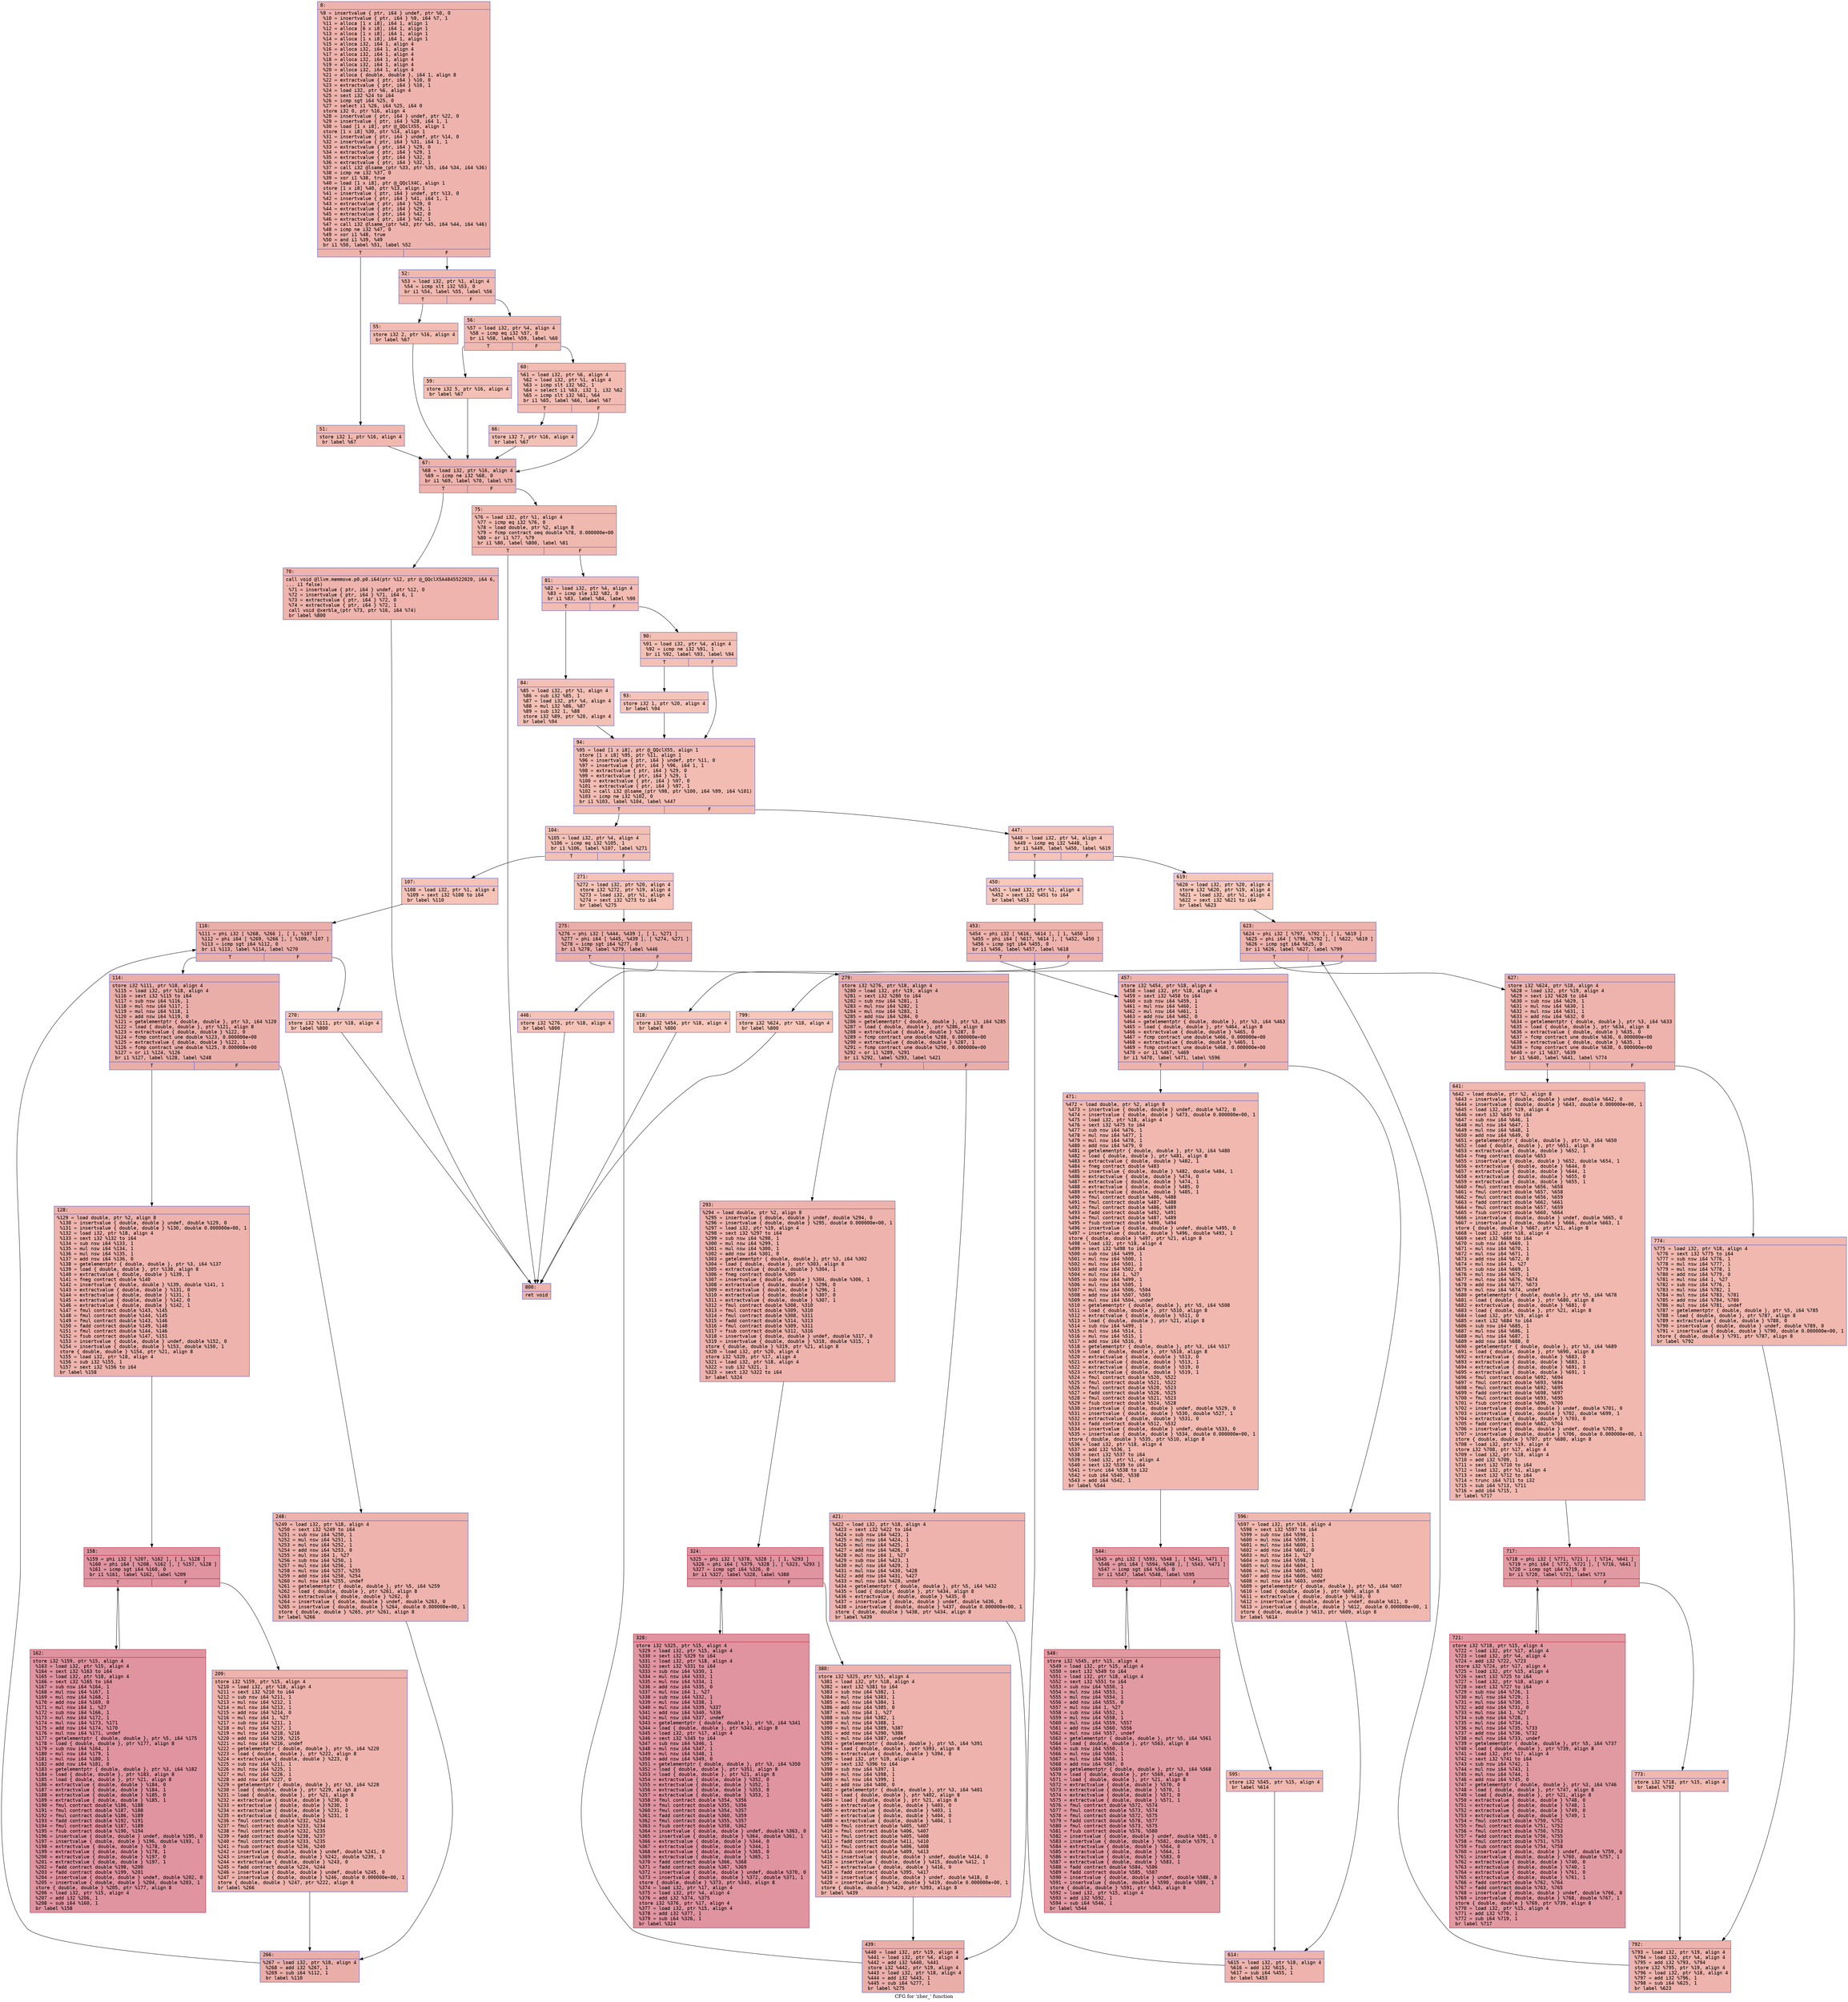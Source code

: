 digraph "CFG for 'zher_' function" {
	label="CFG for 'zher_' function";

	Node0x55ee109298e0 [shape=record,color="#3d50c3ff", style=filled, fillcolor="#d6524470" fontname="Courier",label="{8:\l|  %9 = insertvalue \{ ptr, i64 \} undef, ptr %0, 0\l  %10 = insertvalue \{ ptr, i64 \} %9, i64 %7, 1\l  %11 = alloca [1 x i8], i64 1, align 1\l  %12 = alloca [6 x i8], i64 1, align 1\l  %13 = alloca [1 x i8], i64 1, align 1\l  %14 = alloca [1 x i8], i64 1, align 1\l  %15 = alloca i32, i64 1, align 4\l  %16 = alloca i32, i64 1, align 4\l  %17 = alloca i32, i64 1, align 4\l  %18 = alloca i32, i64 1, align 4\l  %19 = alloca i32, i64 1, align 4\l  %20 = alloca i32, i64 1, align 4\l  %21 = alloca \{ double, double \}, i64 1, align 8\l  %22 = extractvalue \{ ptr, i64 \} %10, 0\l  %23 = extractvalue \{ ptr, i64 \} %10, 1\l  %24 = load i32, ptr %6, align 4\l  %25 = sext i32 %24 to i64\l  %26 = icmp sgt i64 %25, 0\l  %27 = select i1 %26, i64 %25, i64 0\l  store i32 0, ptr %16, align 4\l  %28 = insertvalue \{ ptr, i64 \} undef, ptr %22, 0\l  %29 = insertvalue \{ ptr, i64 \} %28, i64 1, 1\l  %30 = load [1 x i8], ptr @_QQclX55, align 1\l  store [1 x i8] %30, ptr %14, align 1\l  %31 = insertvalue \{ ptr, i64 \} undef, ptr %14, 0\l  %32 = insertvalue \{ ptr, i64 \} %31, i64 1, 1\l  %33 = extractvalue \{ ptr, i64 \} %29, 0\l  %34 = extractvalue \{ ptr, i64 \} %29, 1\l  %35 = extractvalue \{ ptr, i64 \} %32, 0\l  %36 = extractvalue \{ ptr, i64 \} %32, 1\l  %37 = call i32 @lsame_(ptr %33, ptr %35, i64 %34, i64 %36)\l  %38 = icmp ne i32 %37, 0\l  %39 = xor i1 %38, true\l  %40 = load [1 x i8], ptr @_QQclX4C, align 1\l  store [1 x i8] %40, ptr %13, align 1\l  %41 = insertvalue \{ ptr, i64 \} undef, ptr %13, 0\l  %42 = insertvalue \{ ptr, i64 \} %41, i64 1, 1\l  %43 = extractvalue \{ ptr, i64 \} %29, 0\l  %44 = extractvalue \{ ptr, i64 \} %29, 1\l  %45 = extractvalue \{ ptr, i64 \} %42, 0\l  %46 = extractvalue \{ ptr, i64 \} %42, 1\l  %47 = call i32 @lsame_(ptr %43, ptr %45, i64 %44, i64 %46)\l  %48 = icmp ne i32 %47, 0\l  %49 = xor i1 %48, true\l  %50 = and i1 %39, %49\l  br i1 %50, label %51, label %52\l|{<s0>T|<s1>F}}"];
	Node0x55ee109298e0:s0 -> Node0x55ee1092be20[tooltip="8 -> 51\nProbability 50.00%" ];
	Node0x55ee109298e0:s1 -> Node0x55ee1092be70[tooltip="8 -> 52\nProbability 50.00%" ];
	Node0x55ee1092be20 [shape=record,color="#3d50c3ff", style=filled, fillcolor="#dc5d4a70" fontname="Courier",label="{51:\l|  store i32 1, ptr %16, align 4\l  br label %67\l}"];
	Node0x55ee1092be20 -> Node0x55ee1092c010[tooltip="51 -> 67\nProbability 100.00%" ];
	Node0x55ee1092be70 [shape=record,color="#3d50c3ff", style=filled, fillcolor="#dc5d4a70" fontname="Courier",label="{52:\l|  %53 = load i32, ptr %1, align 4\l  %54 = icmp slt i32 %53, 0\l  br i1 %54, label %55, label %56\l|{<s0>T|<s1>F}}"];
	Node0x55ee1092be70:s0 -> Node0x55ee1092c1e0[tooltip="52 -> 55\nProbability 37.50%" ];
	Node0x55ee1092be70:s1 -> Node0x55ee1092c230[tooltip="52 -> 56\nProbability 62.50%" ];
	Node0x55ee1092c1e0 [shape=record,color="#3d50c3ff", style=filled, fillcolor="#e1675170" fontname="Courier",label="{55:\l|  store i32 2, ptr %16, align 4\l  br label %67\l}"];
	Node0x55ee1092c1e0 -> Node0x55ee1092c010[tooltip="55 -> 67\nProbability 100.00%" ];
	Node0x55ee1092c230 [shape=record,color="#3d50c3ff", style=filled, fillcolor="#de614d70" fontname="Courier",label="{56:\l|  %57 = load i32, ptr %4, align 4\l  %58 = icmp eq i32 %57, 0\l  br i1 %58, label %59, label %60\l|{<s0>T|<s1>F}}"];
	Node0x55ee1092c230:s0 -> Node0x55ee1092c550[tooltip="56 -> 59\nProbability 37.50%" ];
	Node0x55ee1092c230:s1 -> Node0x55ee1092c5a0[tooltip="56 -> 60\nProbability 62.50%" ];
	Node0x55ee1092c550 [shape=record,color="#3d50c3ff", style=filled, fillcolor="#e5705870" fontname="Courier",label="{59:\l|  store i32 5, ptr %16, align 4\l  br label %67\l}"];
	Node0x55ee1092c550 -> Node0x55ee1092c010[tooltip="59 -> 67\nProbability 100.00%" ];
	Node0x55ee1092c5a0 [shape=record,color="#3d50c3ff", style=filled, fillcolor="#e1675170" fontname="Courier",label="{60:\l|  %61 = load i32, ptr %6, align 4\l  %62 = load i32, ptr %1, align 4\l  %63 = icmp slt i32 %62, 1\l  %64 = select i1 %63, i32 1, i32 %62\l  %65 = icmp slt i32 %61, %64\l  br i1 %65, label %66, label %67\l|{<s0>T|<s1>F}}"];
	Node0x55ee1092c5a0:s0 -> Node0x55ee1092ca80[tooltip="60 -> 66\nProbability 50.00%" ];
	Node0x55ee1092c5a0:s1 -> Node0x55ee1092c010[tooltip="60 -> 67\nProbability 50.00%" ];
	Node0x55ee1092ca80 [shape=record,color="#3d50c3ff", style=filled, fillcolor="#e5705870" fontname="Courier",label="{66:\l|  store i32 7, ptr %16, align 4\l  br label %67\l}"];
	Node0x55ee1092ca80 -> Node0x55ee1092c010[tooltip="66 -> 67\nProbability 100.00%" ];
	Node0x55ee1092c010 [shape=record,color="#3d50c3ff", style=filled, fillcolor="#d6524470" fontname="Courier",label="{67:\l|  %68 = load i32, ptr %16, align 4\l  %69 = icmp ne i32 %68, 0\l  br i1 %69, label %70, label %75\l|{<s0>T|<s1>F}}"];
	Node0x55ee1092c010:s0 -> Node0x55ee1092cda0[tooltip="67 -> 70\nProbability 62.50%" ];
	Node0x55ee1092c010:s1 -> Node0x55ee1092cdf0[tooltip="67 -> 75\nProbability 37.50%" ];
	Node0x55ee1092cda0 [shape=record,color="#3d50c3ff", style=filled, fillcolor="#d8564670" fontname="Courier",label="{70:\l|  call void @llvm.memmove.p0.p0.i64(ptr %12, ptr @_QQclX5A4845522020, i64 6,\l... i1 false)\l  %71 = insertvalue \{ ptr, i64 \} undef, ptr %12, 0\l  %72 = insertvalue \{ ptr, i64 \} %71, i64 6, 1\l  %73 = extractvalue \{ ptr, i64 \} %72, 0\l  %74 = extractvalue \{ ptr, i64 \} %72, 1\l  call void @xerbla_(ptr %73, ptr %16, i64 %74)\l  br label %800\l}"];
	Node0x55ee1092cda0 -> Node0x55ee1092d3f0[tooltip="70 -> 800\nProbability 100.00%" ];
	Node0x55ee1092cdf0 [shape=record,color="#3d50c3ff", style=filled, fillcolor="#de614d70" fontname="Courier",label="{75:\l|  %76 = load i32, ptr %1, align 4\l  %77 = icmp eq i32 %76, 0\l  %78 = load double, ptr %2, align 8\l  %79 = fcmp contract oeq double %78, 0.000000e+00\l  %80 = or i1 %77, %79\l  br i1 %80, label %800, label %81\l|{<s0>T|<s1>F}}"];
	Node0x55ee1092cdf0:s0 -> Node0x55ee1092d3f0[tooltip="75 -> 800\nProbability 50.00%" ];
	Node0x55ee1092cdf0:s1 -> Node0x55ee1092d760[tooltip="75 -> 81\nProbability 50.00%" ];
	Node0x55ee1092d760 [shape=record,color="#3d50c3ff", style=filled, fillcolor="#e1675170" fontname="Courier",label="{81:\l|  %82 = load i32, ptr %4, align 4\l  %83 = icmp sle i32 %82, 0\l  br i1 %83, label %84, label %90\l|{<s0>T|<s1>F}}"];
	Node0x55ee1092d760:s0 -> Node0x55ee1092d970[tooltip="81 -> 84\nProbability 50.00%" ];
	Node0x55ee1092d760:s1 -> Node0x55ee1092d9c0[tooltip="81 -> 90\nProbability 50.00%" ];
	Node0x55ee1092d970 [shape=record,color="#3d50c3ff", style=filled, fillcolor="#e5705870" fontname="Courier",label="{84:\l|  %85 = load i32, ptr %1, align 4\l  %86 = sub i32 %85, 1\l  %87 = load i32, ptr %4, align 4\l  %88 = mul i32 %86, %87\l  %89 = sub i32 1, %88\l  store i32 %89, ptr %20, align 4\l  br label %94\l}"];
	Node0x55ee1092d970 -> Node0x55ee1092de10[tooltip="84 -> 94\nProbability 100.00%" ];
	Node0x55ee1092d9c0 [shape=record,color="#3d50c3ff", style=filled, fillcolor="#e5705870" fontname="Courier",label="{90:\l|  %91 = load i32, ptr %4, align 4\l  %92 = icmp ne i32 %91, 1\l  br i1 %92, label %93, label %94\l|{<s0>T|<s1>F}}"];
	Node0x55ee1092d9c0:s0 -> Node0x55ee1092dfe0[tooltip="90 -> 93\nProbability 50.00%" ];
	Node0x55ee1092d9c0:s1 -> Node0x55ee1092de10[tooltip="90 -> 94\nProbability 50.00%" ];
	Node0x55ee1092dfe0 [shape=record,color="#3d50c3ff", style=filled, fillcolor="#e97a5f70" fontname="Courier",label="{93:\l|  store i32 1, ptr %20, align 4\l  br label %94\l}"];
	Node0x55ee1092dfe0 -> Node0x55ee1092de10[tooltip="93 -> 94\nProbability 100.00%" ];
	Node0x55ee1092de10 [shape=record,color="#3d50c3ff", style=filled, fillcolor="#e1675170" fontname="Courier",label="{94:\l|  %95 = load [1 x i8], ptr @_QQclX55, align 1\l  store [1 x i8] %95, ptr %11, align 1\l  %96 = insertvalue \{ ptr, i64 \} undef, ptr %11, 0\l  %97 = insertvalue \{ ptr, i64 \} %96, i64 1, 1\l  %98 = extractvalue \{ ptr, i64 \} %29, 0\l  %99 = extractvalue \{ ptr, i64 \} %29, 1\l  %100 = extractvalue \{ ptr, i64 \} %97, 0\l  %101 = extractvalue \{ ptr, i64 \} %97, 1\l  %102 = call i32 @lsame_(ptr %98, ptr %100, i64 %99, i64 %101)\l  %103 = icmp ne i32 %102, 0\l  br i1 %103, label %104, label %447\l|{<s0>T|<s1>F}}"];
	Node0x55ee1092de10:s0 -> Node0x55ee1092ba80[tooltip="94 -> 104\nProbability 62.50%" ];
	Node0x55ee1092de10:s1 -> Node0x55ee1092bad0[tooltip="94 -> 447\nProbability 37.50%" ];
	Node0x55ee1092ba80 [shape=record,color="#3d50c3ff", style=filled, fillcolor="#e5705870" fontname="Courier",label="{104:\l|  %105 = load i32, ptr %4, align 4\l  %106 = icmp eq i32 %105, 1\l  br i1 %106, label %107, label %271\l|{<s0>T|<s1>F}}"];
	Node0x55ee1092ba80:s0 -> Node0x55ee1092f310[tooltip="104 -> 107\nProbability 50.00%" ];
	Node0x55ee1092ba80:s1 -> Node0x55ee1092f360[tooltip="104 -> 271\nProbability 50.00%" ];
	Node0x55ee1092f310 [shape=record,color="#3d50c3ff", style=filled, fillcolor="#e8765c70" fontname="Courier",label="{107:\l|  %108 = load i32, ptr %1, align 4\l  %109 = sext i32 %108 to i64\l  br label %110\l}"];
	Node0x55ee1092f310 -> Node0x55ee1092f550[tooltip="107 -> 110\nProbability 100.00%" ];
	Node0x55ee1092f550 [shape=record,color="#3d50c3ff", style=filled, fillcolor="#d0473d70" fontname="Courier",label="{110:\l|  %111 = phi i32 [ %268, %266 ], [ 1, %107 ]\l  %112 = phi i64 [ %269, %266 ], [ %109, %107 ]\l  %113 = icmp sgt i64 %112, 0\l  br i1 %113, label %114, label %270\l|{<s0>T|<s1>F}}"];
	Node0x55ee1092f550:s0 -> Node0x55ee1092f870[tooltip="110 -> 114\nProbability 96.88%" ];
	Node0x55ee1092f550:s1 -> Node0x55ee1092f8c0[tooltip="110 -> 270\nProbability 3.12%" ];
	Node0x55ee1092f870 [shape=record,color="#3d50c3ff", style=filled, fillcolor="#d0473d70" fontname="Courier",label="{114:\l|  store i32 %111, ptr %18, align 4\l  %115 = load i32, ptr %18, align 4\l  %116 = sext i32 %115 to i64\l  %117 = sub nsw i64 %116, 1\l  %118 = mul nsw i64 %117, 1\l  %119 = mul nsw i64 %118, 1\l  %120 = add nsw i64 %119, 0\l  %121 = getelementptr \{ double, double \}, ptr %3, i64 %120\l  %122 = load \{ double, double \}, ptr %121, align 8\l  %123 = extractvalue \{ double, double \} %122, 0\l  %124 = fcmp contract une double %123, 0.000000e+00\l  %125 = extractvalue \{ double, double \} %122, 1\l  %126 = fcmp contract une double %125, 0.000000e+00\l  %127 = or i1 %124, %126\l  br i1 %127, label %128, label %248\l|{<s0>T|<s1>F}}"];
	Node0x55ee1092f870:s0 -> Node0x55ee10930180[tooltip="114 -> 128\nProbability 50.00%" ];
	Node0x55ee1092f870:s1 -> Node0x55ee109301d0[tooltip="114 -> 248\nProbability 50.00%" ];
	Node0x55ee10930180 [shape=record,color="#3d50c3ff", style=filled, fillcolor="#d6524470" fontname="Courier",label="{128:\l|  %129 = load double, ptr %2, align 8\l  %130 = insertvalue \{ double, double \} undef, double %129, 0\l  %131 = insertvalue \{ double, double \} %130, double 0.000000e+00, 1\l  %132 = load i32, ptr %18, align 4\l  %133 = sext i32 %132 to i64\l  %134 = sub nsw i64 %133, 1\l  %135 = mul nsw i64 %134, 1\l  %136 = mul nsw i64 %135, 1\l  %137 = add nsw i64 %136, 0\l  %138 = getelementptr \{ double, double \}, ptr %3, i64 %137\l  %139 = load \{ double, double \}, ptr %138, align 8\l  %140 = extractvalue \{ double, double \} %139, 1\l  %141 = fneg contract double %140\l  %142 = insertvalue \{ double, double \} %139, double %141, 1\l  %143 = extractvalue \{ double, double \} %131, 0\l  %144 = extractvalue \{ double, double \} %131, 1\l  %145 = extractvalue \{ double, double \} %142, 0\l  %146 = extractvalue \{ double, double \} %142, 1\l  %147 = fmul contract double %143, %145\l  %148 = fmul contract double %144, %145\l  %149 = fmul contract double %143, %146\l  %150 = fadd contract double %149, %148\l  %151 = fmul contract double %144, %146\l  %152 = fsub contract double %147, %151\l  %153 = insertvalue \{ double, double \} undef, double %152, 0\l  %154 = insertvalue \{ double, double \} %153, double %150, 1\l  store \{ double, double \} %154, ptr %21, align 8\l  %155 = load i32, ptr %18, align 4\l  %156 = sub i32 %155, 1\l  %157 = sext i32 %156 to i64\l  br label %158\l}"];
	Node0x55ee10930180 -> Node0x55ee109313d0[tooltip="128 -> 158\nProbability 100.00%" ];
	Node0x55ee109313d0 [shape=record,color="#b70d28ff", style=filled, fillcolor="#b70d2870" fontname="Courier",label="{158:\l|  %159 = phi i32 [ %207, %162 ], [ 1, %128 ]\l  %160 = phi i64 [ %208, %162 ], [ %157, %128 ]\l  %161 = icmp sgt i64 %160, 0\l  br i1 %161, label %162, label %209\l|{<s0>T|<s1>F}}"];
	Node0x55ee109313d0:s0 -> Node0x55ee10931490[tooltip="158 -> 162\nProbability 96.88%" ];
	Node0x55ee109313d0:s1 -> Node0x55ee109316f0[tooltip="158 -> 209\nProbability 3.12%" ];
	Node0x55ee10931490 [shape=record,color="#b70d28ff", style=filled, fillcolor="#b70d2870" fontname="Courier",label="{162:\l|  store i32 %159, ptr %15, align 4\l  %163 = load i32, ptr %15, align 4\l  %164 = sext i32 %163 to i64\l  %165 = load i32, ptr %18, align 4\l  %166 = sext i32 %165 to i64\l  %167 = sub nsw i64 %164, 1\l  %168 = mul nsw i64 %167, 1\l  %169 = mul nsw i64 %168, 1\l  %170 = add nsw i64 %169, 0\l  %171 = mul nsw i64 1, %27\l  %172 = sub nsw i64 %166, 1\l  %173 = mul nsw i64 %172, 1\l  %174 = mul nsw i64 %173, %171\l  %175 = add nsw i64 %174, %170\l  %176 = mul nsw i64 %171, undef\l  %177 = getelementptr \{ double, double \}, ptr %5, i64 %175\l  %178 = load \{ double, double \}, ptr %177, align 8\l  %179 = sub nsw i64 %164, 1\l  %180 = mul nsw i64 %179, 1\l  %181 = mul nsw i64 %180, 1\l  %182 = add nsw i64 %181, 0\l  %183 = getelementptr \{ double, double \}, ptr %3, i64 %182\l  %184 = load \{ double, double \}, ptr %183, align 8\l  %185 = load \{ double, double \}, ptr %21, align 8\l  %186 = extractvalue \{ double, double \} %184, 0\l  %187 = extractvalue \{ double, double \} %184, 1\l  %188 = extractvalue \{ double, double \} %185, 0\l  %189 = extractvalue \{ double, double \} %185, 1\l  %190 = fmul contract double %186, %188\l  %191 = fmul contract double %187, %188\l  %192 = fmul contract double %186, %189\l  %193 = fadd contract double %192, %191\l  %194 = fmul contract double %187, %189\l  %195 = fsub contract double %190, %194\l  %196 = insertvalue \{ double, double \} undef, double %195, 0\l  %197 = insertvalue \{ double, double \} %196, double %193, 1\l  %198 = extractvalue \{ double, double \} %178, 0\l  %199 = extractvalue \{ double, double \} %178, 1\l  %200 = extractvalue \{ double, double \} %197, 0\l  %201 = extractvalue \{ double, double \} %197, 1\l  %202 = fadd contract double %198, %200\l  %203 = fadd contract double %199, %201\l  %204 = insertvalue \{ double, double \} undef, double %202, 0\l  %205 = insertvalue \{ double, double \} %204, double %203, 1\l  store \{ double, double \} %205, ptr %177, align 8\l  %206 = load i32, ptr %15, align 4\l  %207 = add i32 %206, 1\l  %208 = sub i64 %160, 1\l  br label %158\l}"];
	Node0x55ee10931490 -> Node0x55ee109313d0[tooltip="162 -> 158\nProbability 100.00%" ];
	Node0x55ee109316f0 [shape=record,color="#3d50c3ff", style=filled, fillcolor="#d6524470" fontname="Courier",label="{209:\l|  store i32 %159, ptr %15, align 4\l  %210 = load i32, ptr %18, align 4\l  %211 = sext i32 %210 to i64\l  %212 = sub nsw i64 %211, 1\l  %213 = mul nsw i64 %212, 1\l  %214 = mul nsw i64 %213, 1\l  %215 = add nsw i64 %214, 0\l  %216 = mul nsw i64 1, %27\l  %217 = sub nsw i64 %211, 1\l  %218 = mul nsw i64 %217, 1\l  %219 = mul nsw i64 %218, %216\l  %220 = add nsw i64 %219, %215\l  %221 = mul nsw i64 %216, undef\l  %222 = getelementptr \{ double, double \}, ptr %5, i64 %220\l  %223 = load \{ double, double \}, ptr %222, align 8\l  %224 = extractvalue \{ double, double \} %223, 0\l  %225 = sub nsw i64 %211, 1\l  %226 = mul nsw i64 %225, 1\l  %227 = mul nsw i64 %226, 1\l  %228 = add nsw i64 %227, 0\l  %229 = getelementptr \{ double, double \}, ptr %3, i64 %228\l  %230 = load \{ double, double \}, ptr %229, align 8\l  %231 = load \{ double, double \}, ptr %21, align 8\l  %232 = extractvalue \{ double, double \} %230, 0\l  %233 = extractvalue \{ double, double \} %230, 1\l  %234 = extractvalue \{ double, double \} %231, 0\l  %235 = extractvalue \{ double, double \} %231, 1\l  %236 = fmul contract double %232, %234\l  %237 = fmul contract double %233, %234\l  %238 = fmul contract double %232, %235\l  %239 = fadd contract double %238, %237\l  %240 = fmul contract double %233, %235\l  %241 = fsub contract double %236, %240\l  %242 = insertvalue \{ double, double \} undef, double %241, 0\l  %243 = insertvalue \{ double, double \} %242, double %239, 1\l  %244 = extractvalue \{ double, double \} %243, 0\l  %245 = fadd contract double %224, %244\l  %246 = insertvalue \{ double, double \} undef, double %245, 0\l  %247 = insertvalue \{ double, double \} %246, double 0.000000e+00, 1\l  store \{ double, double \} %247, ptr %222, align 8\l  br label %266\l}"];
	Node0x55ee109316f0 -> Node0x55ee1092f610[tooltip="209 -> 266\nProbability 100.00%" ];
	Node0x55ee109301d0 [shape=record,color="#3d50c3ff", style=filled, fillcolor="#d6524470" fontname="Courier",label="{248:\l|  %249 = load i32, ptr %18, align 4\l  %250 = sext i32 %249 to i64\l  %251 = sub nsw i64 %250, 1\l  %252 = mul nsw i64 %251, 1\l  %253 = mul nsw i64 %252, 1\l  %254 = add nsw i64 %253, 0\l  %255 = mul nsw i64 1, %27\l  %256 = sub nsw i64 %250, 1\l  %257 = mul nsw i64 %256, 1\l  %258 = mul nsw i64 %257, %255\l  %259 = add nsw i64 %258, %254\l  %260 = mul nsw i64 %255, undef\l  %261 = getelementptr \{ double, double \}, ptr %5, i64 %259\l  %262 = load \{ double, double \}, ptr %261, align 8\l  %263 = extractvalue \{ double, double \} %262, 0\l  %264 = insertvalue \{ double, double \} undef, double %263, 0\l  %265 = insertvalue \{ double, double \} %264, double 0.000000e+00, 1\l  store \{ double, double \} %265, ptr %261, align 8\l  br label %266\l}"];
	Node0x55ee109301d0 -> Node0x55ee1092f610[tooltip="248 -> 266\nProbability 100.00%" ];
	Node0x55ee1092f610 [shape=record,color="#3d50c3ff", style=filled, fillcolor="#d0473d70" fontname="Courier",label="{266:\l|  %267 = load i32, ptr %18, align 4\l  %268 = add i32 %267, 1\l  %269 = sub i64 %112, 1\l  br label %110\l}"];
	Node0x55ee1092f610 -> Node0x55ee1092f550[tooltip="266 -> 110\nProbability 100.00%" ];
	Node0x55ee1092f8c0 [shape=record,color="#3d50c3ff", style=filled, fillcolor="#e8765c70" fontname="Courier",label="{270:\l|  store i32 %111, ptr %18, align 4\l  br label %800\l}"];
	Node0x55ee1092f8c0 -> Node0x55ee1092d3f0[tooltip="270 -> 800\nProbability 100.00%" ];
	Node0x55ee1092f360 [shape=record,color="#3d50c3ff", style=filled, fillcolor="#e8765c70" fontname="Courier",label="{271:\l|  %272 = load i32, ptr %20, align 4\l  store i32 %272, ptr %19, align 4\l  %273 = load i32, ptr %1, align 4\l  %274 = sext i32 %273 to i64\l  br label %275\l}"];
	Node0x55ee1092f360 -> Node0x55ee10936ac0[tooltip="271 -> 275\nProbability 100.00%" ];
	Node0x55ee10936ac0 [shape=record,color="#3d50c3ff", style=filled, fillcolor="#d0473d70" fontname="Courier",label="{275:\l|  %276 = phi i32 [ %444, %439 ], [ 1, %271 ]\l  %277 = phi i64 [ %445, %439 ], [ %274, %271 ]\l  %278 = icmp sgt i64 %277, 0\l  br i1 %278, label %279, label %446\l|{<s0>T|<s1>F}}"];
	Node0x55ee10936ac0:s0 -> Node0x55ee10936de0[tooltip="275 -> 279\nProbability 96.88%" ];
	Node0x55ee10936ac0:s1 -> Node0x55ee10936e30[tooltip="275 -> 446\nProbability 3.12%" ];
	Node0x55ee10936de0 [shape=record,color="#3d50c3ff", style=filled, fillcolor="#d0473d70" fontname="Courier",label="{279:\l|  store i32 %276, ptr %18, align 4\l  %280 = load i32, ptr %19, align 4\l  %281 = sext i32 %280 to i64\l  %282 = sub nsw i64 %281, 1\l  %283 = mul nsw i64 %282, 1\l  %284 = mul nsw i64 %283, 1\l  %285 = add nsw i64 %284, 0\l  %286 = getelementptr \{ double, double \}, ptr %3, i64 %285\l  %287 = load \{ double, double \}, ptr %286, align 8\l  %288 = extractvalue \{ double, double \} %287, 0\l  %289 = fcmp contract une double %288, 0.000000e+00\l  %290 = extractvalue \{ double, double \} %287, 1\l  %291 = fcmp contract une double %290, 0.000000e+00\l  %292 = or i1 %289, %291\l  br i1 %292, label %293, label %421\l|{<s0>T|<s1>F}}"];
	Node0x55ee10936de0:s0 -> Node0x55ee109376f0[tooltip="279 -> 293\nProbability 50.00%" ];
	Node0x55ee10936de0:s1 -> Node0x55ee10937740[tooltip="279 -> 421\nProbability 50.00%" ];
	Node0x55ee109376f0 [shape=record,color="#3d50c3ff", style=filled, fillcolor="#d6524470" fontname="Courier",label="{293:\l|  %294 = load double, ptr %2, align 8\l  %295 = insertvalue \{ double, double \} undef, double %294, 0\l  %296 = insertvalue \{ double, double \} %295, double 0.000000e+00, 1\l  %297 = load i32, ptr %19, align 4\l  %298 = sext i32 %297 to i64\l  %299 = sub nsw i64 %298, 1\l  %300 = mul nsw i64 %299, 1\l  %301 = mul nsw i64 %300, 1\l  %302 = add nsw i64 %301, 0\l  %303 = getelementptr \{ double, double \}, ptr %3, i64 %302\l  %304 = load \{ double, double \}, ptr %303, align 8\l  %305 = extractvalue \{ double, double \} %304, 1\l  %306 = fneg contract double %305\l  %307 = insertvalue \{ double, double \} %304, double %306, 1\l  %308 = extractvalue \{ double, double \} %296, 0\l  %309 = extractvalue \{ double, double \} %296, 1\l  %310 = extractvalue \{ double, double \} %307, 0\l  %311 = extractvalue \{ double, double \} %307, 1\l  %312 = fmul contract double %308, %310\l  %313 = fmul contract double %309, %310\l  %314 = fmul contract double %308, %311\l  %315 = fadd contract double %314, %313\l  %316 = fmul contract double %309, %311\l  %317 = fsub contract double %312, %316\l  %318 = insertvalue \{ double, double \} undef, double %317, 0\l  %319 = insertvalue \{ double, double \} %318, double %315, 1\l  store \{ double, double \} %319, ptr %21, align 8\l  %320 = load i32, ptr %20, align 4\l  store i32 %320, ptr %17, align 4\l  %321 = load i32, ptr %18, align 4\l  %322 = sub i32 %321, 1\l  %323 = sext i32 %322 to i64\l  br label %324\l}"];
	Node0x55ee109376f0 -> Node0x55ee10938a60[tooltip="293 -> 324\nProbability 100.00%" ];
	Node0x55ee10938a60 [shape=record,color="#b70d28ff", style=filled, fillcolor="#b70d2870" fontname="Courier",label="{324:\l|  %325 = phi i32 [ %378, %328 ], [ 1, %293 ]\l  %326 = phi i64 [ %379, %328 ], [ %323, %293 ]\l  %327 = icmp sgt i64 %326, 0\l  br i1 %327, label %328, label %380\l|{<s0>T|<s1>F}}"];
	Node0x55ee10938a60:s0 -> Node0x55ee10938b20[tooltip="324 -> 328\nProbability 96.88%" ];
	Node0x55ee10938a60:s1 -> Node0x55ee10938d80[tooltip="324 -> 380\nProbability 3.12%" ];
	Node0x55ee10938b20 [shape=record,color="#b70d28ff", style=filled, fillcolor="#b70d2870" fontname="Courier",label="{328:\l|  store i32 %325, ptr %15, align 4\l  %329 = load i32, ptr %15, align 4\l  %330 = sext i32 %329 to i64\l  %331 = load i32, ptr %18, align 4\l  %332 = sext i32 %331 to i64\l  %333 = sub nsw i64 %330, 1\l  %334 = mul nsw i64 %333, 1\l  %335 = mul nsw i64 %334, 1\l  %336 = add nsw i64 %335, 0\l  %337 = mul nsw i64 1, %27\l  %338 = sub nsw i64 %332, 1\l  %339 = mul nsw i64 %338, 1\l  %340 = mul nsw i64 %339, %337\l  %341 = add nsw i64 %340, %336\l  %342 = mul nsw i64 %337, undef\l  %343 = getelementptr \{ double, double \}, ptr %5, i64 %341\l  %344 = load \{ double, double \}, ptr %343, align 8\l  %345 = load i32, ptr %17, align 4\l  %346 = sext i32 %345 to i64\l  %347 = sub nsw i64 %346, 1\l  %348 = mul nsw i64 %347, 1\l  %349 = mul nsw i64 %348, 1\l  %350 = add nsw i64 %349, 0\l  %351 = getelementptr \{ double, double \}, ptr %3, i64 %350\l  %352 = load \{ double, double \}, ptr %351, align 8\l  %353 = load \{ double, double \}, ptr %21, align 8\l  %354 = extractvalue \{ double, double \} %352, 0\l  %355 = extractvalue \{ double, double \} %352, 1\l  %356 = extractvalue \{ double, double \} %353, 0\l  %357 = extractvalue \{ double, double \} %353, 1\l  %358 = fmul contract double %354, %356\l  %359 = fmul contract double %355, %356\l  %360 = fmul contract double %354, %357\l  %361 = fadd contract double %360, %359\l  %362 = fmul contract double %355, %357\l  %363 = fsub contract double %358, %362\l  %364 = insertvalue \{ double, double \} undef, double %363, 0\l  %365 = insertvalue \{ double, double \} %364, double %361, 1\l  %366 = extractvalue \{ double, double \} %344, 0\l  %367 = extractvalue \{ double, double \} %344, 1\l  %368 = extractvalue \{ double, double \} %365, 0\l  %369 = extractvalue \{ double, double \} %365, 1\l  %370 = fadd contract double %366, %368\l  %371 = fadd contract double %367, %369\l  %372 = insertvalue \{ double, double \} undef, double %370, 0\l  %373 = insertvalue \{ double, double \} %372, double %371, 1\l  store \{ double, double \} %373, ptr %343, align 8\l  %374 = load i32, ptr %17, align 4\l  %375 = load i32, ptr %4, align 4\l  %376 = add i32 %374, %375\l  store i32 %376, ptr %17, align 4\l  %377 = load i32, ptr %15, align 4\l  %378 = add i32 %377, 1\l  %379 = sub i64 %326, 1\l  br label %324\l}"];
	Node0x55ee10938b20 -> Node0x55ee10938a60[tooltip="328 -> 324\nProbability 100.00%" ];
	Node0x55ee10938d80 [shape=record,color="#3d50c3ff", style=filled, fillcolor="#d6524470" fontname="Courier",label="{380:\l|  store i32 %325, ptr %15, align 4\l  %381 = load i32, ptr %18, align 4\l  %382 = sext i32 %381 to i64\l  %383 = sub nsw i64 %382, 1\l  %384 = mul nsw i64 %383, 1\l  %385 = mul nsw i64 %384, 1\l  %386 = add nsw i64 %385, 0\l  %387 = mul nsw i64 1, %27\l  %388 = sub nsw i64 %382, 1\l  %389 = mul nsw i64 %388, 1\l  %390 = mul nsw i64 %389, %387\l  %391 = add nsw i64 %390, %386\l  %392 = mul nsw i64 %387, undef\l  %393 = getelementptr \{ double, double \}, ptr %5, i64 %391\l  %394 = load \{ double, double \}, ptr %393, align 8\l  %395 = extractvalue \{ double, double \} %394, 0\l  %396 = load i32, ptr %19, align 4\l  %397 = sext i32 %396 to i64\l  %398 = sub nsw i64 %397, 1\l  %399 = mul nsw i64 %398, 1\l  %400 = mul nsw i64 %399, 1\l  %401 = add nsw i64 %400, 0\l  %402 = getelementptr \{ double, double \}, ptr %3, i64 %401\l  %403 = load \{ double, double \}, ptr %402, align 8\l  %404 = load \{ double, double \}, ptr %21, align 8\l  %405 = extractvalue \{ double, double \} %403, 0\l  %406 = extractvalue \{ double, double \} %403, 1\l  %407 = extractvalue \{ double, double \} %404, 0\l  %408 = extractvalue \{ double, double \} %404, 1\l  %409 = fmul contract double %405, %407\l  %410 = fmul contract double %406, %407\l  %411 = fmul contract double %405, %408\l  %412 = fadd contract double %411, %410\l  %413 = fmul contract double %406, %408\l  %414 = fsub contract double %409, %413\l  %415 = insertvalue \{ double, double \} undef, double %414, 0\l  %416 = insertvalue \{ double, double \} %415, double %412, 1\l  %417 = extractvalue \{ double, double \} %416, 0\l  %418 = fadd contract double %395, %417\l  %419 = insertvalue \{ double, double \} undef, double %418, 0\l  %420 = insertvalue \{ double, double \} %419, double 0.000000e+00, 1\l  store \{ double, double \} %420, ptr %393, align 8\l  br label %439\l}"];
	Node0x55ee10938d80 -> Node0x55ee10936b80[tooltip="380 -> 439\nProbability 100.00%" ];
	Node0x55ee10937740 [shape=record,color="#3d50c3ff", style=filled, fillcolor="#d6524470" fontname="Courier",label="{421:\l|  %422 = load i32, ptr %18, align 4\l  %423 = sext i32 %422 to i64\l  %424 = sub nsw i64 %423, 1\l  %425 = mul nsw i64 %424, 1\l  %426 = mul nsw i64 %425, 1\l  %427 = add nsw i64 %426, 0\l  %428 = mul nsw i64 1, %27\l  %429 = sub nsw i64 %423, 1\l  %430 = mul nsw i64 %429, 1\l  %431 = mul nsw i64 %430, %428\l  %432 = add nsw i64 %431, %427\l  %433 = mul nsw i64 %428, undef\l  %434 = getelementptr \{ double, double \}, ptr %5, i64 %432\l  %435 = load \{ double, double \}, ptr %434, align 8\l  %436 = extractvalue \{ double, double \} %435, 0\l  %437 = insertvalue \{ double, double \} undef, double %436, 0\l  %438 = insertvalue \{ double, double \} %437, double 0.000000e+00, 1\l  store \{ double, double \} %438, ptr %434, align 8\l  br label %439\l}"];
	Node0x55ee10937740 -> Node0x55ee10936b80[tooltip="421 -> 439\nProbability 100.00%" ];
	Node0x55ee10936b80 [shape=record,color="#3d50c3ff", style=filled, fillcolor="#d0473d70" fontname="Courier",label="{439:\l|  %440 = load i32, ptr %19, align 4\l  %441 = load i32, ptr %4, align 4\l  %442 = add i32 %440, %441\l  store i32 %442, ptr %19, align 4\l  %443 = load i32, ptr %18, align 4\l  %444 = add i32 %443, 1\l  %445 = sub i64 %277, 1\l  br label %275\l}"];
	Node0x55ee10936b80 -> Node0x55ee10936ac0[tooltip="439 -> 275\nProbability 100.00%" ];
	Node0x55ee10936e30 [shape=record,color="#3d50c3ff", style=filled, fillcolor="#e8765c70" fontname="Courier",label="{446:\l|  store i32 %276, ptr %18, align 4\l  br label %800\l}"];
	Node0x55ee10936e30 -> Node0x55ee1092d3f0[tooltip="446 -> 800\nProbability 100.00%" ];
	Node0x55ee1092bad0 [shape=record,color="#3d50c3ff", style=filled, fillcolor="#e8765c70" fontname="Courier",label="{447:\l|  %448 = load i32, ptr %4, align 4\l  %449 = icmp eq i32 %448, 1\l  br i1 %449, label %450, label %619\l|{<s0>T|<s1>F}}"];
	Node0x55ee1092bad0:s0 -> Node0x55ee10934830[tooltip="447 -> 450\nProbability 50.00%" ];
	Node0x55ee1092bad0:s1 -> Node0x55ee1094c060[tooltip="447 -> 619\nProbability 50.00%" ];
	Node0x55ee10934830 [shape=record,color="#3d50c3ff", style=filled, fillcolor="#ec7f6370" fontname="Courier",label="{450:\l|  %451 = load i32, ptr %1, align 4\l  %452 = sext i32 %451 to i64\l  br label %453\l}"];
	Node0x55ee10934830 -> Node0x55ee1094c250[tooltip="450 -> 453\nProbability 100.00%" ];
	Node0x55ee1094c250 [shape=record,color="#3d50c3ff", style=filled, fillcolor="#d6524470" fontname="Courier",label="{453:\l|  %454 = phi i32 [ %616, %614 ], [ 1, %450 ]\l  %455 = phi i64 [ %617, %614 ], [ %452, %450 ]\l  %456 = icmp sgt i64 %455, 0\l  br i1 %456, label %457, label %618\l|{<s0>T|<s1>F}}"];
	Node0x55ee1094c250:s0 -> Node0x55ee1094c570[tooltip="453 -> 457\nProbability 96.88%" ];
	Node0x55ee1094c250:s1 -> Node0x55ee1094c5c0[tooltip="453 -> 618\nProbability 3.12%" ];
	Node0x55ee1094c570 [shape=record,color="#3d50c3ff", style=filled, fillcolor="#d6524470" fontname="Courier",label="{457:\l|  store i32 %454, ptr %18, align 4\l  %458 = load i32, ptr %18, align 4\l  %459 = sext i32 %458 to i64\l  %460 = sub nsw i64 %459, 1\l  %461 = mul nsw i64 %460, 1\l  %462 = mul nsw i64 %461, 1\l  %463 = add nsw i64 %462, 0\l  %464 = getelementptr \{ double, double \}, ptr %3, i64 %463\l  %465 = load \{ double, double \}, ptr %464, align 8\l  %466 = extractvalue \{ double, double \} %465, 0\l  %467 = fcmp contract une double %466, 0.000000e+00\l  %468 = extractvalue \{ double, double \} %465, 1\l  %469 = fcmp contract une double %468, 0.000000e+00\l  %470 = or i1 %467, %469\l  br i1 %470, label %471, label %596\l|{<s0>T|<s1>F}}"];
	Node0x55ee1094c570:s0 -> Node0x55ee1094ce80[tooltip="457 -> 471\nProbability 50.00%" ];
	Node0x55ee1094c570:s1 -> Node0x55ee1094ced0[tooltip="457 -> 596\nProbability 50.00%" ];
	Node0x55ee1094ce80 [shape=record,color="#3d50c3ff", style=filled, fillcolor="#dc5d4a70" fontname="Courier",label="{471:\l|  %472 = load double, ptr %2, align 8\l  %473 = insertvalue \{ double, double \} undef, double %472, 0\l  %474 = insertvalue \{ double, double \} %473, double 0.000000e+00, 1\l  %475 = load i32, ptr %18, align 4\l  %476 = sext i32 %475 to i64\l  %477 = sub nsw i64 %476, 1\l  %478 = mul nsw i64 %477, 1\l  %479 = mul nsw i64 %478, 1\l  %480 = add nsw i64 %479, 0\l  %481 = getelementptr \{ double, double \}, ptr %3, i64 %480\l  %482 = load \{ double, double \}, ptr %481, align 8\l  %483 = extractvalue \{ double, double \} %482, 1\l  %484 = fneg contract double %483\l  %485 = insertvalue \{ double, double \} %482, double %484, 1\l  %486 = extractvalue \{ double, double \} %474, 0\l  %487 = extractvalue \{ double, double \} %474, 1\l  %488 = extractvalue \{ double, double \} %485, 0\l  %489 = extractvalue \{ double, double \} %485, 1\l  %490 = fmul contract double %486, %488\l  %491 = fmul contract double %487, %488\l  %492 = fmul contract double %486, %489\l  %493 = fadd contract double %492, %491\l  %494 = fmul contract double %487, %489\l  %495 = fsub contract double %490, %494\l  %496 = insertvalue \{ double, double \} undef, double %495, 0\l  %497 = insertvalue \{ double, double \} %496, double %493, 1\l  store \{ double, double \} %497, ptr %21, align 8\l  %498 = load i32, ptr %18, align 4\l  %499 = sext i32 %498 to i64\l  %500 = sub nsw i64 %499, 1\l  %501 = mul nsw i64 %500, 1\l  %502 = mul nsw i64 %501, 1\l  %503 = add nsw i64 %502, 0\l  %504 = mul nsw i64 1, %27\l  %505 = sub nsw i64 %499, 1\l  %506 = mul nsw i64 %505, 1\l  %507 = mul nsw i64 %506, %504\l  %508 = add nsw i64 %507, %503\l  %509 = mul nsw i64 %504, undef\l  %510 = getelementptr \{ double, double \}, ptr %5, i64 %508\l  %511 = load \{ double, double \}, ptr %510, align 8\l  %512 = extractvalue \{ double, double \} %511, 0\l  %513 = load \{ double, double \}, ptr %21, align 8\l  %514 = sub nsw i64 %499, 1\l  %515 = mul nsw i64 %514, 1\l  %516 = mul nsw i64 %515, 1\l  %517 = add nsw i64 %516, 0\l  %518 = getelementptr \{ double, double \}, ptr %3, i64 %517\l  %519 = load \{ double, double \}, ptr %518, align 8\l  %520 = extractvalue \{ double, double \} %513, 0\l  %521 = extractvalue \{ double, double \} %513, 1\l  %522 = extractvalue \{ double, double \} %519, 0\l  %523 = extractvalue \{ double, double \} %519, 1\l  %524 = fmul contract double %520, %522\l  %525 = fmul contract double %521, %522\l  %526 = fmul contract double %520, %523\l  %527 = fadd contract double %526, %525\l  %528 = fmul contract double %521, %523\l  %529 = fsub contract double %524, %528\l  %530 = insertvalue \{ double, double \} undef, double %529, 0\l  %531 = insertvalue \{ double, double \} %530, double %527, 1\l  %532 = extractvalue \{ double, double \} %531, 0\l  %533 = fadd contract double %512, %532\l  %534 = insertvalue \{ double, double \} undef, double %533, 0\l  %535 = insertvalue \{ double, double \} %534, double 0.000000e+00, 1\l  store \{ double, double \} %535, ptr %510, align 8\l  %536 = load i32, ptr %18, align 4\l  %537 = add i32 %536, 1\l  %538 = sext i32 %537 to i64\l  %539 = load i32, ptr %1, align 4\l  %540 = sext i32 %539 to i64\l  %541 = trunc i64 %538 to i32\l  %542 = sub i64 %540, %538\l  %543 = add i64 %542, 1\l  br label %544\l}"];
	Node0x55ee1094ce80 -> Node0x55ee1094f990[tooltip="471 -> 544\nProbability 100.00%" ];
	Node0x55ee1094f990 [shape=record,color="#b70d28ff", style=filled, fillcolor="#bb1b2c70" fontname="Courier",label="{544:\l|  %545 = phi i32 [ %593, %548 ], [ %541, %471 ]\l  %546 = phi i64 [ %594, %548 ], [ %543, %471 ]\l  %547 = icmp sgt i64 %546, 0\l  br i1 %547, label %548, label %595\l|{<s0>T|<s1>F}}"];
	Node0x55ee1094f990:s0 -> Node0x55ee1094fa50[tooltip="544 -> 548\nProbability 96.88%" ];
	Node0x55ee1094f990:s1 -> Node0x55ee1094fcb0[tooltip="544 -> 595\nProbability 3.12%" ];
	Node0x55ee1094fa50 [shape=record,color="#b70d28ff", style=filled, fillcolor="#bb1b2c70" fontname="Courier",label="{548:\l|  store i32 %545, ptr %15, align 4\l  %549 = load i32, ptr %15, align 4\l  %550 = sext i32 %549 to i64\l  %551 = load i32, ptr %18, align 4\l  %552 = sext i32 %551 to i64\l  %553 = sub nsw i64 %550, 1\l  %554 = mul nsw i64 %553, 1\l  %555 = mul nsw i64 %554, 1\l  %556 = add nsw i64 %555, 0\l  %557 = mul nsw i64 1, %27\l  %558 = sub nsw i64 %552, 1\l  %559 = mul nsw i64 %558, 1\l  %560 = mul nsw i64 %559, %557\l  %561 = add nsw i64 %560, %556\l  %562 = mul nsw i64 %557, undef\l  %563 = getelementptr \{ double, double \}, ptr %5, i64 %561\l  %564 = load \{ double, double \}, ptr %563, align 8\l  %565 = sub nsw i64 %550, 1\l  %566 = mul nsw i64 %565, 1\l  %567 = mul nsw i64 %566, 1\l  %568 = add nsw i64 %567, 0\l  %569 = getelementptr \{ double, double \}, ptr %3, i64 %568\l  %570 = load \{ double, double \}, ptr %569, align 8\l  %571 = load \{ double, double \}, ptr %21, align 8\l  %572 = extractvalue \{ double, double \} %570, 0\l  %573 = extractvalue \{ double, double \} %570, 1\l  %574 = extractvalue \{ double, double \} %571, 0\l  %575 = extractvalue \{ double, double \} %571, 1\l  %576 = fmul contract double %572, %574\l  %577 = fmul contract double %573, %574\l  %578 = fmul contract double %572, %575\l  %579 = fadd contract double %578, %577\l  %580 = fmul contract double %573, %575\l  %581 = fsub contract double %576, %580\l  %582 = insertvalue \{ double, double \} undef, double %581, 0\l  %583 = insertvalue \{ double, double \} %582, double %579, 1\l  %584 = extractvalue \{ double, double \} %564, 0\l  %585 = extractvalue \{ double, double \} %564, 1\l  %586 = extractvalue \{ double, double \} %583, 0\l  %587 = extractvalue \{ double, double \} %583, 1\l  %588 = fadd contract double %584, %586\l  %589 = fadd contract double %585, %587\l  %590 = insertvalue \{ double, double \} undef, double %588, 0\l  %591 = insertvalue \{ double, double \} %590, double %589, 1\l  store \{ double, double \} %591, ptr %563, align 8\l  %592 = load i32, ptr %15, align 4\l  %593 = add i32 %592, 1\l  %594 = sub i64 %546, 1\l  br label %544\l}"];
	Node0x55ee1094fa50 -> Node0x55ee1094f990[tooltip="548 -> 544\nProbability 100.00%" ];
	Node0x55ee1094fcb0 [shape=record,color="#3d50c3ff", style=filled, fillcolor="#dc5d4a70" fontname="Courier",label="{595:\l|  store i32 %545, ptr %15, align 4\l  br label %614\l}"];
	Node0x55ee1094fcb0 -> Node0x55ee1094c310[tooltip="595 -> 614\nProbability 100.00%" ];
	Node0x55ee1094ced0 [shape=record,color="#3d50c3ff", style=filled, fillcolor="#dc5d4a70" fontname="Courier",label="{596:\l|  %597 = load i32, ptr %18, align 4\l  %598 = sext i32 %597 to i64\l  %599 = sub nsw i64 %598, 1\l  %600 = mul nsw i64 %599, 1\l  %601 = mul nsw i64 %600, 1\l  %602 = add nsw i64 %601, 0\l  %603 = mul nsw i64 1, %27\l  %604 = sub nsw i64 %598, 1\l  %605 = mul nsw i64 %604, 1\l  %606 = mul nsw i64 %605, %603\l  %607 = add nsw i64 %606, %602\l  %608 = mul nsw i64 %603, undef\l  %609 = getelementptr \{ double, double \}, ptr %5, i64 %607\l  %610 = load \{ double, double \}, ptr %609, align 8\l  %611 = extractvalue \{ double, double \} %610, 0\l  %612 = insertvalue \{ double, double \} undef, double %611, 0\l  %613 = insertvalue \{ double, double \} %612, double 0.000000e+00, 1\l  store \{ double, double \} %613, ptr %609, align 8\l  br label %614\l}"];
	Node0x55ee1094ced0 -> Node0x55ee1094c310[tooltip="596 -> 614\nProbability 100.00%" ];
	Node0x55ee1094c310 [shape=record,color="#3d50c3ff", style=filled, fillcolor="#d6524470" fontname="Courier",label="{614:\l|  %615 = load i32, ptr %18, align 4\l  %616 = add i32 %615, 1\l  %617 = sub i64 %455, 1\l  br label %453\l}"];
	Node0x55ee1094c310 -> Node0x55ee1094c250[tooltip="614 -> 453\nProbability 100.00%" ];
	Node0x55ee1094c5c0 [shape=record,color="#3d50c3ff", style=filled, fillcolor="#ec7f6370" fontname="Courier",label="{618:\l|  store i32 %454, ptr %18, align 4\l  br label %800\l}"];
	Node0x55ee1094c5c0 -> Node0x55ee1092d3f0[tooltip="618 -> 800\nProbability 100.00%" ];
	Node0x55ee1094c060 [shape=record,color="#3d50c3ff", style=filled, fillcolor="#ec7f6370" fontname="Courier",label="{619:\l|  %620 = load i32, ptr %20, align 4\l  store i32 %620, ptr %19, align 4\l  %621 = load i32, ptr %1, align 4\l  %622 = sext i32 %621 to i64\l  br label %623\l}"];
	Node0x55ee1094c060 -> Node0x55ee10952a30[tooltip="619 -> 623\nProbability 100.00%" ];
	Node0x55ee10952a30 [shape=record,color="#3d50c3ff", style=filled, fillcolor="#d6524470" fontname="Courier",label="{623:\l|  %624 = phi i32 [ %797, %792 ], [ 1, %619 ]\l  %625 = phi i64 [ %798, %792 ], [ %622, %619 ]\l  %626 = icmp sgt i64 %625, 0\l  br i1 %626, label %627, label %799\l|{<s0>T|<s1>F}}"];
	Node0x55ee10952a30:s0 -> Node0x55ee10952d50[tooltip="623 -> 627\nProbability 96.88%" ];
	Node0x55ee10952a30:s1 -> Node0x55ee10952da0[tooltip="623 -> 799\nProbability 3.12%" ];
	Node0x55ee10952d50 [shape=record,color="#3d50c3ff", style=filled, fillcolor="#d6524470" fontname="Courier",label="{627:\l|  store i32 %624, ptr %18, align 4\l  %628 = load i32, ptr %19, align 4\l  %629 = sext i32 %628 to i64\l  %630 = sub nsw i64 %629, 1\l  %631 = mul nsw i64 %630, 1\l  %632 = mul nsw i64 %631, 1\l  %633 = add nsw i64 %632, 0\l  %634 = getelementptr \{ double, double \}, ptr %3, i64 %633\l  %635 = load \{ double, double \}, ptr %634, align 8\l  %636 = extractvalue \{ double, double \} %635, 0\l  %637 = fcmp contract une double %636, 0.000000e+00\l  %638 = extractvalue \{ double, double \} %635, 1\l  %639 = fcmp contract une double %638, 0.000000e+00\l  %640 = or i1 %637, %639\l  br i1 %640, label %641, label %774\l|{<s0>T|<s1>F}}"];
	Node0x55ee10952d50:s0 -> Node0x55ee10953660[tooltip="627 -> 641\nProbability 50.00%" ];
	Node0x55ee10952d50:s1 -> Node0x55ee109536b0[tooltip="627 -> 774\nProbability 50.00%" ];
	Node0x55ee10953660 [shape=record,color="#3d50c3ff", style=filled, fillcolor="#dc5d4a70" fontname="Courier",label="{641:\l|  %642 = load double, ptr %2, align 8\l  %643 = insertvalue \{ double, double \} undef, double %642, 0\l  %644 = insertvalue \{ double, double \} %643, double 0.000000e+00, 1\l  %645 = load i32, ptr %19, align 4\l  %646 = sext i32 %645 to i64\l  %647 = sub nsw i64 %646, 1\l  %648 = mul nsw i64 %647, 1\l  %649 = mul nsw i64 %648, 1\l  %650 = add nsw i64 %649, 0\l  %651 = getelementptr \{ double, double \}, ptr %3, i64 %650\l  %652 = load \{ double, double \}, ptr %651, align 8\l  %653 = extractvalue \{ double, double \} %652, 1\l  %654 = fneg contract double %653\l  %655 = insertvalue \{ double, double \} %652, double %654, 1\l  %656 = extractvalue \{ double, double \} %644, 0\l  %657 = extractvalue \{ double, double \} %644, 1\l  %658 = extractvalue \{ double, double \} %655, 0\l  %659 = extractvalue \{ double, double \} %655, 1\l  %660 = fmul contract double %656, %658\l  %661 = fmul contract double %657, %658\l  %662 = fmul contract double %656, %659\l  %663 = fadd contract double %662, %661\l  %664 = fmul contract double %657, %659\l  %665 = fsub contract double %660, %664\l  %666 = insertvalue \{ double, double \} undef, double %665, 0\l  %667 = insertvalue \{ double, double \} %666, double %663, 1\l  store \{ double, double \} %667, ptr %21, align 8\l  %668 = load i32, ptr %18, align 4\l  %669 = sext i32 %668 to i64\l  %670 = sub nsw i64 %669, 1\l  %671 = mul nsw i64 %670, 1\l  %672 = mul nsw i64 %671, 1\l  %673 = add nsw i64 %672, 0\l  %674 = mul nsw i64 1, %27\l  %675 = sub nsw i64 %669, 1\l  %676 = mul nsw i64 %675, 1\l  %677 = mul nsw i64 %676, %674\l  %678 = add nsw i64 %677, %673\l  %679 = mul nsw i64 %674, undef\l  %680 = getelementptr \{ double, double \}, ptr %5, i64 %678\l  %681 = load \{ double, double \}, ptr %680, align 8\l  %682 = extractvalue \{ double, double \} %681, 0\l  %683 = load \{ double, double \}, ptr %21, align 8\l  %684 = load i32, ptr %19, align 4\l  %685 = sext i32 %684 to i64\l  %686 = sub nsw i64 %685, 1\l  %687 = mul nsw i64 %686, 1\l  %688 = mul nsw i64 %687, 1\l  %689 = add nsw i64 %688, 0\l  %690 = getelementptr \{ double, double \}, ptr %3, i64 %689\l  %691 = load \{ double, double \}, ptr %690, align 8\l  %692 = extractvalue \{ double, double \} %683, 0\l  %693 = extractvalue \{ double, double \} %683, 1\l  %694 = extractvalue \{ double, double \} %691, 0\l  %695 = extractvalue \{ double, double \} %691, 1\l  %696 = fmul contract double %692, %694\l  %697 = fmul contract double %693, %694\l  %698 = fmul contract double %692, %695\l  %699 = fadd contract double %698, %697\l  %700 = fmul contract double %693, %695\l  %701 = fsub contract double %696, %700\l  %702 = insertvalue \{ double, double \} undef, double %701, 0\l  %703 = insertvalue \{ double, double \} %702, double %699, 1\l  %704 = extractvalue \{ double, double \} %703, 0\l  %705 = fadd contract double %682, %704\l  %706 = insertvalue \{ double, double \} undef, double %705, 0\l  %707 = insertvalue \{ double, double \} %706, double 0.000000e+00, 1\l  store \{ double, double \} %707, ptr %680, align 8\l  %708 = load i32, ptr %19, align 4\l  store i32 %708, ptr %17, align 4\l  %709 = load i32, ptr %18, align 4\l  %710 = add i32 %709, 1\l  %711 = sext i32 %710 to i64\l  %712 = load i32, ptr %1, align 4\l  %713 = sext i32 %712 to i64\l  %714 = trunc i64 %711 to i32\l  %715 = sub i64 %713, %711\l  %716 = add i64 %715, 1\l  br label %717\l}"];
	Node0x55ee10953660 -> Node0x55ee10956380[tooltip="641 -> 717\nProbability 100.00%" ];
	Node0x55ee10956380 [shape=record,color="#b70d28ff", style=filled, fillcolor="#bb1b2c70" fontname="Courier",label="{717:\l|  %718 = phi i32 [ %771, %721 ], [ %714, %641 ]\l  %719 = phi i64 [ %772, %721 ], [ %716, %641 ]\l  %720 = icmp sgt i64 %719, 0\l  br i1 %720, label %721, label %773\l|{<s0>T|<s1>F}}"];
	Node0x55ee10956380:s0 -> Node0x55ee10956440[tooltip="717 -> 721\nProbability 96.88%" ];
	Node0x55ee10956380:s1 -> Node0x55ee109566a0[tooltip="717 -> 773\nProbability 3.12%" ];
	Node0x55ee10956440 [shape=record,color="#b70d28ff", style=filled, fillcolor="#bb1b2c70" fontname="Courier",label="{721:\l|  store i32 %718, ptr %15, align 4\l  %722 = load i32, ptr %17, align 4\l  %723 = load i32, ptr %4, align 4\l  %724 = add i32 %722, %723\l  store i32 %724, ptr %17, align 4\l  %725 = load i32, ptr %15, align 4\l  %726 = sext i32 %725 to i64\l  %727 = load i32, ptr %18, align 4\l  %728 = sext i32 %727 to i64\l  %729 = sub nsw i64 %726, 1\l  %730 = mul nsw i64 %729, 1\l  %731 = mul nsw i64 %730, 1\l  %732 = add nsw i64 %731, 0\l  %733 = mul nsw i64 1, %27\l  %734 = sub nsw i64 %728, 1\l  %735 = mul nsw i64 %734, 1\l  %736 = mul nsw i64 %735, %733\l  %737 = add nsw i64 %736, %732\l  %738 = mul nsw i64 %733, undef\l  %739 = getelementptr \{ double, double \}, ptr %5, i64 %737\l  %740 = load \{ double, double \}, ptr %739, align 8\l  %741 = load i32, ptr %17, align 4\l  %742 = sext i32 %741 to i64\l  %743 = sub nsw i64 %742, 1\l  %744 = mul nsw i64 %743, 1\l  %745 = mul nsw i64 %744, 1\l  %746 = add nsw i64 %745, 0\l  %747 = getelementptr \{ double, double \}, ptr %3, i64 %746\l  %748 = load \{ double, double \}, ptr %747, align 8\l  %749 = load \{ double, double \}, ptr %21, align 8\l  %750 = extractvalue \{ double, double \} %748, 0\l  %751 = extractvalue \{ double, double \} %748, 1\l  %752 = extractvalue \{ double, double \} %749, 0\l  %753 = extractvalue \{ double, double \} %749, 1\l  %754 = fmul contract double %750, %752\l  %755 = fmul contract double %751, %752\l  %756 = fmul contract double %750, %753\l  %757 = fadd contract double %756, %755\l  %758 = fmul contract double %751, %753\l  %759 = fsub contract double %754, %758\l  %760 = insertvalue \{ double, double \} undef, double %759, 0\l  %761 = insertvalue \{ double, double \} %760, double %757, 1\l  %762 = extractvalue \{ double, double \} %740, 0\l  %763 = extractvalue \{ double, double \} %740, 1\l  %764 = extractvalue \{ double, double \} %761, 0\l  %765 = extractvalue \{ double, double \} %761, 1\l  %766 = fadd contract double %762, %764\l  %767 = fadd contract double %763, %765\l  %768 = insertvalue \{ double, double \} undef, double %766, 0\l  %769 = insertvalue \{ double, double \} %768, double %767, 1\l  store \{ double, double \} %769, ptr %739, align 8\l  %770 = load i32, ptr %15, align 4\l  %771 = add i32 %770, 1\l  %772 = sub i64 %719, 1\l  br label %717\l}"];
	Node0x55ee10956440 -> Node0x55ee10956380[tooltip="721 -> 717\nProbability 100.00%" ];
	Node0x55ee109566a0 [shape=record,color="#3d50c3ff", style=filled, fillcolor="#dc5d4a70" fontname="Courier",label="{773:\l|  store i32 %718, ptr %15, align 4\l  br label %792\l}"];
	Node0x55ee109566a0 -> Node0x55ee10952af0[tooltip="773 -> 792\nProbability 100.00%" ];
	Node0x55ee109536b0 [shape=record,color="#3d50c3ff", style=filled, fillcolor="#dc5d4a70" fontname="Courier",label="{774:\l|  %775 = load i32, ptr %18, align 4\l  %776 = sext i32 %775 to i64\l  %777 = sub nsw i64 %776, 1\l  %778 = mul nsw i64 %777, 1\l  %779 = mul nsw i64 %778, 1\l  %780 = add nsw i64 %779, 0\l  %781 = mul nsw i64 1, %27\l  %782 = sub nsw i64 %776, 1\l  %783 = mul nsw i64 %782, 1\l  %784 = mul nsw i64 %783, %781\l  %785 = add nsw i64 %784, %780\l  %786 = mul nsw i64 %781, undef\l  %787 = getelementptr \{ double, double \}, ptr %5, i64 %785\l  %788 = load \{ double, double \}, ptr %787, align 8\l  %789 = extractvalue \{ double, double \} %788, 0\l  %790 = insertvalue \{ double, double \} undef, double %789, 0\l  %791 = insertvalue \{ double, double \} %790, double 0.000000e+00, 1\l  store \{ double, double \} %791, ptr %787, align 8\l  br label %792\l}"];
	Node0x55ee109536b0 -> Node0x55ee10952af0[tooltip="774 -> 792\nProbability 100.00%" ];
	Node0x55ee10952af0 [shape=record,color="#3d50c3ff", style=filled, fillcolor="#d6524470" fontname="Courier",label="{792:\l|  %793 = load i32, ptr %19, align 4\l  %794 = load i32, ptr %4, align 4\l  %795 = add i32 %793, %794\l  store i32 %795, ptr %19, align 4\l  %796 = load i32, ptr %18, align 4\l  %797 = add i32 %796, 1\l  %798 = sub i64 %625, 1\l  br label %623\l}"];
	Node0x55ee10952af0 -> Node0x55ee10952a30[tooltip="792 -> 623\nProbability 100.00%" ];
	Node0x55ee10952da0 [shape=record,color="#3d50c3ff", style=filled, fillcolor="#ec7f6370" fontname="Courier",label="{799:\l|  store i32 %624, ptr %18, align 4\l  br label %800\l}"];
	Node0x55ee10952da0 -> Node0x55ee1092d3f0[tooltip="799 -> 800\nProbability 100.00%" ];
	Node0x55ee1092d3f0 [shape=record,color="#3d50c3ff", style=filled, fillcolor="#d6524470" fontname="Courier",label="{800:\l|  ret void\l}"];
}
